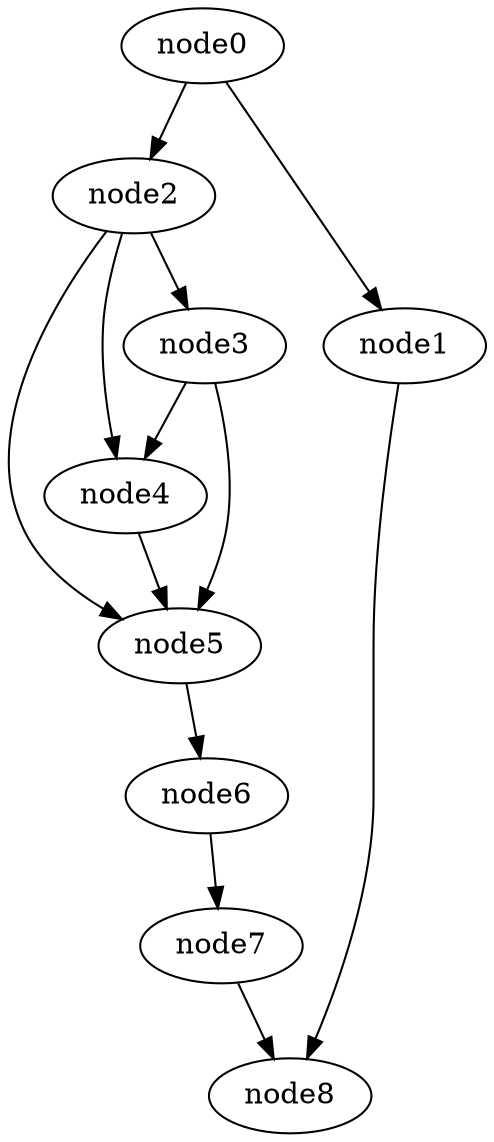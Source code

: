digraph g{
	node8
	node7 -> node8
	node6 -> node7
	node5 -> node6
	node4 -> node5
	node3 -> node5
	node3 -> node4
	node2 -> node5
	node2 -> node4
	node2 -> node3
	node1 -> node8
	node0 -> node2
	node0 -> node1
}
